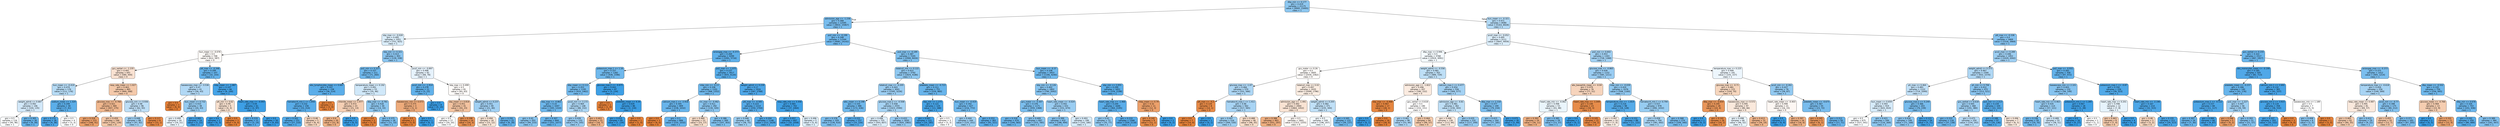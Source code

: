 digraph Tree {
node [shape=box, style="filled, rounded", color="black", fontname="helvetica"] ;
edge [fontname="helvetica"] ;
0 [label="dbp_min <= 0.177\ngini = 0.419\nsamples = 21175\nvalue = [9995, 23495]\nclass = 1", fillcolor="#8dc7f0"] ;
1 [label="admission_age <= -1.236\ngini = 0.368\nsamples = 12595\nvalue = [4832, 15067]\nclass = 1", fillcolor="#78bced"] ;
0 -> 1 [labeldistance=2.5, labelangle=45, headlabel="True"] ;
2 [label="sbp_max <= -0.028\ngini = 0.495\nsamples = 1051\nvalue = [751, 925]\nclass = 1", fillcolor="#daedfa"] ;
1 -> 2 ;
3 [label="bun_mean <= -0.076\ngini = 0.5\nsamples = 748\nvalue = [612, 587]\nclass = 0", fillcolor="#fefaf7"] ;
2 -> 3 ;
4 [label="gcs_verbal <= -1.235\ngini = 0.491\nsamples = 641\nvalue = [580, 444]\nclass = 0", fillcolor="#f9e1d1"] ;
3 -> 4 ;
5 [label="bun_mean <= -0.419\ngini = 0.474\nsamples = 176\nvalue = [111, 176]\nclass = 1", fillcolor="#b6dbf5"] ;
4 -> 5 ;
6 [label="weight_admit <= 0.687\ngini = 0.492\nsamples = 146\nvalue = [104, 135]\nclass = 1", fillcolor="#d2e8f9"] ;
5 -> 6 ;
7 [label="gini = 0.5\nsamples = 116\nvalue = [95, 96]\nclass = 1", fillcolor="#fdfeff"] ;
6 -> 7 ;
8 [label="gini = 0.305\nsamples = 30\nvalue = [9, 39]\nclass = 1", fillcolor="#67b4eb"] ;
6 -> 8 ;
9 [label="sodium_mean <= 1.324\ngini = 0.249\nsamples = 30\nvalue = [7, 41]\nclass = 1", fillcolor="#5baee9"] ;
5 -> 9 ;
10 [label="gini = 0.172\nsamples = 26\nvalue = [4, 38]\nclass = 1", fillcolor="#4ea7e8"] ;
9 -> 10 ;
11 [label="gini = 0.5\nsamples = 4\nvalue = [3, 3]\nclass = 0", fillcolor="#ffffff"] ;
9 -> 11 ;
12 [label="resp_rate_mean <= 1.027\ngini = 0.463\nsamples = 465\nvalue = [469, 268]\nclass = 0", fillcolor="#f4c9aa"] ;
4 -> 12 ;
13 [label="glucose_max <= -0.766\ngini = 0.421\nsamples = 369\nvalue = [407, 175]\nclass = 0", fillcolor="#f0b78e"] ;
12 -> 13 ;
14 [label="gini = 0.318\nsamples = 123\nvalue = [166, 41]\nclass = 0", fillcolor="#eba06a"] ;
13 -> 14 ;
15 [label="gini = 0.459\nsamples = 246\nvalue = [241, 134]\nclass = 0", fillcolor="#f3c7a7"] ;
13 -> 15 ;
16 [label="glucose_min <= 0.936\ngini = 0.48\nsamples = 96\nvalue = [62, 93]\nclass = 1", fillcolor="#bddef6"] ;
12 -> 16 ;
17 [label="gini = 0.448\nsamples = 88\nvalue = [47, 92]\nclass = 1", fillcolor="#9ecff2"] ;
16 -> 17 ;
18 [label="gini = 0.117\nsamples = 8\nvalue = [15, 1]\nclass = 0", fillcolor="#e78946"] ;
16 -> 18 ;
19 [label="ptt_max <= -0.348\ngini = 0.299\nsamples = 107\nvalue = [32, 143]\nclass = 1", fillcolor="#65b3eb"] ;
3 -> 19 ;
20 [label="baseexcess_max <= -3.536\ngini = 0.47\nsamples = 41\nvalue = [26, 43]\nclass = 1", fillcolor="#b1d8f5"] ;
19 -> 20 ;
21 [label="gini = 0.0\nsamples = 3\nvalue = [6, 0]\nclass = 0", fillcolor="#e58139"] ;
20 -> 21 ;
22 [label="bun_mean <= 0.732\ngini = 0.433\nsamples = 38\nvalue = [20, 43]\nclass = 1", fillcolor="#95cbf1"] ;
20 -> 22 ;
23 [label="gini = 0.499\nsamples = 24\nvalue = [19, 21]\nclass = 1", fillcolor="#ecf6fd"] ;
22 -> 23 ;
24 [label="gini = 0.083\nsamples = 14\nvalue = [1, 22]\nclass = 1", fillcolor="#42a1e6"] ;
22 -> 24 ;
25 [label="mbp_mean <= -1.887\ngini = 0.107\nsamples = 66\nvalue = [6, 100]\nclass = 1", fillcolor="#45a3e7"] ;
19 -> 25 ;
26 [label="ptt_min <= 0.62\ngini = 0.49\nsamples = 5\nvalue = [4, 3]\nclass = 0", fillcolor="#f8e0ce"] ;
25 -> 26 ;
27 [label="gini = 0.0\nsamples = 2\nvalue = [0, 3]\nclass = 1", fillcolor="#399de5"] ;
26 -> 27 ;
28 [label="gini = 0.0\nsamples = 3\nvalue = [4, 0]\nclass = 0", fillcolor="#e58139"] ;
26 -> 28 ;
29 [label="heart_rate_max <= -0.093\ngini = 0.04\nsamples = 61\nvalue = [2, 97]\nclass = 1", fillcolor="#3d9fe6"] ;
25 -> 29 ;
30 [label="gini = 0.219\nsamples = 11\nvalue = [2, 14]\nclass = 1", fillcolor="#55abe9"] ;
29 -> 30 ;
31 [label="gini = 0.0\nsamples = 50\nvalue = [0, 83]\nclass = 1", fillcolor="#399de5"] ;
29 -> 31 ;
32 [label="sbp_min <= 0.321\ngini = 0.413\nsamples = 303\nvalue = [139, 338]\nclass = 1", fillcolor="#8ac5f0"] ;
2 -> 32 ;
33 [label="po2_min <= 0.327\ngini = 0.337\nsamples = 211\nvalue = [71, 260]\nclass = 1", fillcolor="#6fb8ec"] ;
32 -> 33 ;
34 [label="abs_lymphocytes_mean <= 0.687\ngini = 0.247\nsamples = 158\nvalue = [36, 214]\nclass = 1", fillcolor="#5aade9"] ;
33 -> 34 ;
35 [label="hematocrit_min.1 <= 1.856\ngini = 0.232\nsamples = 156\nvalue = [33, 214]\nclass = 1", fillcolor="#58ace9"] ;
34 -> 35 ;
36 [label="gini = 0.202\nsamples = 151\nvalue = [27, 210]\nclass = 1", fillcolor="#52aae8"] ;
35 -> 36 ;
37 [label="gini = 0.48\nsamples = 5\nvalue = [6, 4]\nclass = 0", fillcolor="#f6d5bd"] ;
35 -> 37 ;
38 [label="gini = 0.0\nsamples = 2\nvalue = [3, 0]\nclass = 0", fillcolor="#e58139"] ;
34 -> 38 ;
39 [label="temperature_mean <= 0.192\ngini = 0.491\nsamples = 53\nvalue = [35, 46]\nclass = 1", fillcolor="#d0e8f9"] ;
33 -> 39 ;
40 [label="chloride_mean <= 1.977\ngini = 0.472\nsamples = 23\nvalue = [21, 13]\nclass = 0", fillcolor="#f5cfb4"] ;
39 -> 40 ;
41 [label="gini = 0.4\nsamples = 20\nvalue = [21, 8]\nclass = 0", fillcolor="#efb184"] ;
40 -> 41 ;
42 [label="gini = 0.0\nsamples = 3\nvalue = [0, 5]\nclass = 1", fillcolor="#399de5"] ;
40 -> 42 ;
43 [label="dbp_max <= -0.781\ngini = 0.418\nsamples = 30\nvalue = [14, 33]\nclass = 1", fillcolor="#8dc7f0"] ;
39 -> 43 ;
44 [label="gini = 0.0\nsamples = 2\nvalue = [3, 0]\nclass = 0", fillcolor="#e58139"] ;
43 -> 44 ;
45 [label="gini = 0.375\nsamples = 28\nvalue = [11, 33]\nclass = 1", fillcolor="#7bbeee"] ;
43 -> 45 ;
46 [label="pco2_min <= -0.897\ngini = 0.498\nsamples = 92\nvalue = [68, 78]\nclass = 1", fillcolor="#e6f2fc"] ;
32 -> 46 ;
47 [label="pco2_min <= -1.914\ngini = 0.278\nsamples = 11\nvalue = [3, 15]\nclass = 1", fillcolor="#61b1ea"] ;
46 -> 47 ;
48 [label="baseexcess_min <= 0.073\ngini = 0.375\nsamples = 3\nvalue = [3, 1]\nclass = 0", fillcolor="#eeab7b"] ;
47 -> 48 ;
49 [label="gini = 0.0\nsamples = 2\nvalue = [3, 0]\nclass = 0", fillcolor="#e58139"] ;
48 -> 49 ;
50 [label="gini = 0.0\nsamples = 1\nvalue = [0, 1]\nclass = 1", fillcolor="#399de5"] ;
48 -> 50 ;
51 [label="gini = 0.0\nsamples = 8\nvalue = [0, 14]\nclass = 1", fillcolor="#399de5"] ;
47 -> 51 ;
52 [label="sbp_max <= 0.499\ngini = 0.5\nsamples = 81\nvalue = [65, 63]\nclass = 0", fillcolor="#fefbf9"] ;
46 -> 52 ;
53 [label="sbp_mean <= 0.818\ngini = 0.451\nsamples = 41\nvalue = [44, 23]\nclass = 0", fillcolor="#f3c3a0"] ;
52 -> 53 ;
54 [label="gini = 0.5\nsamples = 27\nvalue = [20, 20]\nclass = 0", fillcolor="#ffffff"] ;
53 -> 54 ;
55 [label="gini = 0.198\nsamples = 14\nvalue = [24, 3]\nclass = 0", fillcolor="#e89152"] ;
53 -> 55 ;
56 [label="weight_admit <= 0.237\ngini = 0.451\nsamples = 40\nvalue = [21, 40]\nclass = 1", fillcolor="#a1d0f3"] ;
52 -> 56 ;
57 [label="gini = 0.494\nsamples = 18\nvalue = [15, 12]\nclass = 0", fillcolor="#fae6d7"] ;
56 -> 57 ;
58 [label="gini = 0.291\nsamples = 22\nvalue = [6, 28]\nclass = 1", fillcolor="#63b2eb"] ;
56 -> 58 ;
59 [label="po2_min <= -0.199\ngini = 0.348\nsamples = 11544\nvalue = [4081, 14142]\nclass = 1", fillcolor="#72b9ed"] ;
1 -> 59 ;
60 [label="aniongap_max <= -0.373\ngini = 0.269\nsamples = 4299\nvalue = [1091, 5716]\nclass = 1", fillcolor="#5fb0ea"] ;
59 -> 60 ;
61 [label="potassium_max.1 <= 1.16\ngini = 0.337\nsamples = 1282\nvalue = [436, 1596]\nclass = 1", fillcolor="#6fb8ec"] ;
60 -> 61 ;
62 [label="dbp_mean <= 0.112\ngini = 0.353\nsamples = 1195\nvalue = [433, 1462]\nclass = 1", fillcolor="#74baed"] ;
61 -> 62 ;
63 [label="sbp_max <= -0.863\ngini = 0.33\nsamples = 1047\nvalue = [345, 1310]\nclass = 1", fillcolor="#6db7ec"] ;
62 -> 63 ;
64 [label="gini = 0.41\nsamples = 203\nvalue = [94, 233]\nclass = 1", fillcolor="#89c5ef"] ;
63 -> 64 ;
65 [label="gini = 0.307\nsamples = 844\nvalue = [251, 1077]\nclass = 1", fillcolor="#67b4eb"] ;
63 -> 65 ;
66 [label="pco2_min <= 3.172\ngini = 0.464\nsamples = 148\nvalue = [88, 152]\nclass = 1", fillcolor="#acd6f4"] ;
62 -> 66 ;
67 [label="gini = 0.439\nsamples = 133\nvalue = [70, 145]\nclass = 1", fillcolor="#99ccf2"] ;
66 -> 67 ;
68 [label="gini = 0.403\nsamples = 15\nvalue = [18, 7]\nclass = 0", fillcolor="#efb286"] ;
66 -> 68 ;
69 [label="glucose_max.2 <= -0.875\ngini = 0.043\nsamples = 87\nvalue = [3, 134]\nclass = 1", fillcolor="#3d9fe6"] ;
61 -> 69 ;
70 [label="gini = 0.0\nsamples = 1\nvalue = [1, 0]\nclass = 0", fillcolor="#e58139"] ;
69 -> 70 ;
71 [label="platelets_mean <= 4.34\ngini = 0.029\nsamples = 86\nvalue = [2, 134]\nclass = 1", fillcolor="#3c9ee5"] ;
69 -> 71 ;
72 [label="gini = 0.015\nsamples = 85\nvalue = [1, 134]\nclass = 1", fillcolor="#3a9ee5"] ;
71 -> 72 ;
73 [label="gini = 0.0\nsamples = 1\nvalue = [1, 0]\nclass = 0", fillcolor="#e58139"] ;
71 -> 73 ;
74 [label="po2_max <= -1.075\ngini = 0.237\nsamples = 3017\nvalue = [655, 4120]\nclass = 1", fillcolor="#58ade9"] ;
60 -> 74 ;
75 [label="mbp_min <= -0.13\ngini = 0.336\nsamples = 1101\nvalue = [368, 1352]\nclass = 1", fillcolor="#6fb8ec"] ;
74 -> 75 ;
76 [label="calcium_max.1 <= -2.918\ngini = 0.305\nsamples = 809\nvalue = [238, 1032]\nclass = 1", fillcolor="#67b4eb"] ;
75 -> 76 ;
77 [label="gini = 0.0\nsamples = 3\nvalue = [6, 0]\nclass = 0", fillcolor="#e58139"] ;
76 -> 77 ;
78 [label="gini = 0.3\nsamples = 806\nvalue = [232, 1032]\nclass = 1", fillcolor="#66b3eb"] ;
76 -> 78 ;
79 [label="inr_max <= -0.462\ngini = 0.411\nsamples = 292\nvalue = [130, 320]\nclass = 1", fillcolor="#89c5f0"] ;
75 -> 79 ;
80 [label="gini = 0.489\nsamples = 23\nvalue = [23, 17]\nclass = 0", fillcolor="#f8decb"] ;
79 -> 80 ;
81 [label="gini = 0.386\nsamples = 269\nvalue = [107, 303]\nclass = 1", fillcolor="#7fc0ee"] ;
79 -> 81 ;
82 [label="weight_admit <= 0.239\ngini = 0.17\nsamples = 1916\nvalue = [287, 2768]\nclass = 1", fillcolor="#4ea7e8"] ;
74 -> 82 ;
83 [label="ptt_max <= -0.585\ngini = 0.223\nsamples = 1214\nvalue = [250, 1704]\nclass = 1", fillcolor="#56abe9"] ;
82 -> 83 ;
84 [label="gini = 0.446\nsamples = 66\nvalue = [38, 75]\nclass = 1", fillcolor="#9dcff2"] ;
83 -> 84 ;
85 [label="gini = 0.204\nsamples = 1148\nvalue = [212, 1629]\nclass = 1", fillcolor="#53aae8"] ;
83 -> 85 ;
86 [label="resp_rate_min <= 3.356\ngini = 0.065\nsamples = 702\nvalue = [37, 1064]\nclass = 1", fillcolor="#40a0e6"] ;
82 -> 86 ;
87 [label="gini = 0.057\nsamples = 697\nvalue = [32, 1058]\nclass = 1", fillcolor="#3fa0e6"] ;
86 -> 87 ;
88 [label="gini = 0.496\nsamples = 5\nvalue = [5, 6]\nclass = 1", fillcolor="#deeffb"] ;
86 -> 88 ;
89 [label="po2_max <= -0.189\ngini = 0.387\nsamples = 7245\nvalue = [2990, 8426]\nclass = 1", fillcolor="#7fc0ee"] ;
59 -> 89 ;
90 [label="totalco2_min <= 0.122\ngini = 0.423\nsamples = 3792\nvalue = [1824, 4186]\nclass = 1", fillcolor="#8fc8f0"] ;
89 -> 90 ;
91 [label="totalco2_max <= -0.205\ngini = 0.443\nsamples = 3041\nvalue = [1595, 3226]\nclass = 1", fillcolor="#9bcdf2"] ;
90 -> 91 ;
92 [label="wbc_mean <= 0.198\ngini = 0.335\nsamples = 486\nvalue = [172, 636]\nclass = 1", fillcolor="#6fb8ec"] ;
91 -> 92 ;
93 [label="gini = 0.378\nsamples = 329\nvalue = [139, 410]\nclass = 1", fillcolor="#7cbeee"] ;
92 -> 93 ;
94 [label="gini = 0.222\nsamples = 157\nvalue = [33, 226]\nclass = 1", fillcolor="#56abe9"] ;
92 -> 94 ;
95 [label="glucose_max.2 <= -0.508\ngini = 0.458\nsamples = 2555\nvalue = [1423, 2590]\nclass = 1", fillcolor="#a6d3f3"] ;
91 -> 95 ;
96 [label="gini = 0.496\nsamples = 725\nvalue = [503, 607]\nclass = 1", fillcolor="#ddeefb"] ;
95 -> 96 ;
97 [label="gini = 0.433\nsamples = 1830\nvalue = [920, 1983]\nclass = 1", fillcolor="#95caf1"] ;
95 -> 97 ;
98 [label="platelets_mean <= -0.723\ngini = 0.311\nsamples = 751\nvalue = [229, 960]\nclass = 1", fillcolor="#68b4eb"] ;
90 -> 98 ;
99 [label="sbp_min <= 1.275\ngini = 0.121\nsamples = 124\nvalue = [13, 188]\nclass = 1", fillcolor="#47a4e7"] ;
98 -> 99 ;
100 [label="gini = 0.097\nsamples = 121\nvalue = [10, 185]\nclass = 1", fillcolor="#44a2e6"] ;
99 -> 100 ;
101 [label="gini = 0.5\nsamples = 3\nvalue = [3, 3]\nclass = 0", fillcolor="#ffffff"] ;
99 -> 101 ;
102 [label="bun_mean <= -0.419\ngini = 0.342\nsamples = 627\nvalue = [216, 772]\nclass = 1", fillcolor="#70b8ec"] ;
98 -> 102 ;
103 [label="gini = 0.444\nsamples = 244\nvalue = [125, 251]\nclass = 1", fillcolor="#9ccef2"] ;
102 -> 103 ;
104 [label="gini = 0.253\nsamples = 383\nvalue = [91, 521]\nclass = 1", fillcolor="#5caeea"] ;
102 -> 104 ;
105 [label="bun_mean <= -0.37\ngini = 0.338\nsamples = 3453\nvalue = [1166, 4240]\nclass = 1", fillcolor="#6fb8ec"] ;
89 -> 105 ;
106 [label="sbp_min <= -0.126\ngini = 0.402\nsamples = 1802\nvalue = [790, 2042]\nclass = 1", fillcolor="#86c3ef"] ;
105 -> 106 ;
107 [label="gcs_motor <= -0.307\ngini = 0.376\nsamples = 1171\nvalue = [459, 1368]\nclass = 1", fillcolor="#7bbeee"] ;
106 -> 107 ;
108 [label="gini = 0.318\nsamples = 474\nvalue = [144, 583]\nclass = 1", fillcolor="#6ab5eb"] ;
107 -> 108 ;
109 [label="gini = 0.409\nsamples = 697\nvalue = [315, 785]\nclass = 1", fillcolor="#88c4ef"] ;
107 -> 109 ;
110 [label="heart_rate_mean <= -0.024\ngini = 0.442\nsamples = 631\nvalue = [331, 674]\nclass = 1", fillcolor="#9acdf2"] ;
106 -> 110 ;
111 [label="gini = 0.399\nsamples = 432\nvalue = [188, 494]\nclass = 1", fillcolor="#84c2ef"] ;
110 -> 111 ;
112 [label="gini = 0.493\nsamples = 199\nvalue = [143, 180]\nclass = 1", fillcolor="#d6ebfa"] ;
110 -> 112 ;
113 [label="sbp_min <= 2.055\ngini = 0.249\nsamples = 1651\nvalue = [376, 2198]\nclass = 1", fillcolor="#5baee9"] ;
105 -> 113 ;
114 [label="heart_rate_max <= -1.466\ngini = 0.244\nsamples = 1640\nvalue = [364, 2195]\nclass = 1", fillcolor="#5aade9"] ;
113 -> 114 ;
115 [label="gini = 0.43\nsamples = 72\nvalue = [35, 77]\nclass = 1", fillcolor="#93caf1"] ;
114 -> 115 ;
116 [label="gini = 0.233\nsamples = 1568\nvalue = [329, 2118]\nclass = 1", fillcolor="#58ace9"] ;
114 -> 116 ;
117 [label="mbp_mean <= 0.79\ngini = 0.32\nsamples = 11\nvalue = [12, 3]\nclass = 0", fillcolor="#eca06a"] ;
113 -> 117 ;
118 [label="gini = 0.142\nsamples = 9\nvalue = [12, 1]\nclass = 0", fillcolor="#e78c49"] ;
117 -> 118 ;
119 [label="gini = 0.0\nsamples = 2\nvalue = [0, 2]\nclass = 1", fillcolor="#399de5"] ;
117 -> 119 ;
120 [label="bun_mean <= -0.321\ngini = 0.471\nsamples = 8580\nvalue = [5163, 8428]\nclass = 1", fillcolor="#b2d9f5"] ;
0 -> 120 [labeldistance=2.5, labelangle=-45, headlabel="False"] ;
121 [label="pco2_max <= -0.052\ngini = 0.495\nsamples = 5111\nvalue = [3647, 4459]\nclass = 1", fillcolor="#dbedfa"] ;
120 -> 121 ;
122 [label="dbp_max <= 0.946\ngini = 0.5\nsamples = 3768\nvalue = [2919, 3091]\nclass = 1", fillcolor="#f4fafe"] ;
121 -> 122 ;
123 [label="gcs_motor <= 0.26\ngini = 0.5\nsamples = 3005\nvalue = [2430, 2362]\nclass = 0", fillcolor="#fefbf9"] ;
122 -> 123 ;
124 [label="glucose_max <= -1.07\ngini = 0.466\nsamples = 570\nvalue = [331, 566]\nclass = 1", fillcolor="#add6f4"] ;
123 -> 124 ;
125 [label="ptt_max <= -0.2\ngini = 0.124\nsamples = 8\nvalue = [14, 1]\nclass = 0", fillcolor="#e78a47"] ;
124 -> 125 ;
126 [label="gini = 0.0\nsamples = 7\nvalue = [14, 0]\nclass = 0", fillcolor="#e58139"] ;
125 -> 126 ;
127 [label="gini = 0.0\nsamples = 1\nvalue = [0, 1]\nclass = 1", fillcolor="#399de5"] ;
125 -> 127 ;
128 [label="hematocrit_max.1 <= 1.411\ngini = 0.46\nsamples = 562\nvalue = [317, 565]\nclass = 1", fillcolor="#a8d4f4"] ;
124 -> 128 ;
129 [label="gini = 0.447\nsamples = 516\nvalue = [269, 530]\nclass = 1", fillcolor="#9dcff2"] ;
128 -> 129 ;
130 [label="gini = 0.488\nsamples = 46\nvalue = [48, 35]\nclass = 0", fillcolor="#f8ddc9"] ;
128 -> 130 ;
131 [label="totalco2_max <= 0.02\ngini = 0.497\nsamples = 2435\nvalue = [2099, 1796]\nclass = 0", fillcolor="#fbede2"] ;
123 -> 131 ;
132 [label="admission_age <= -1.491\ngini = 0.492\nsamples = 2064\nvalue = [1864, 1452]\nclass = 0", fillcolor="#f9e3d3"] ;
131 -> 132 ;
133 [label="gini = 0.388\nsamples = 463\nvalue = [551, 197]\nclass = 0", fillcolor="#eeae80"] ;
132 -> 133 ;
134 [label="gini = 0.5\nsamples = 1601\nvalue = [1313, 1255]\nclass = 0", fillcolor="#fef9f6"] ;
132 -> 134 ;
135 [label="weight_admit <= 0.205\ngini = 0.482\nsamples = 371\nvalue = [235, 344]\nclass = 1", fillcolor="#c0e0f7"] ;
131 -> 135 ;
136 [label="gini = 0.5\nsamples = 249\nvalue = [196, 207]\nclass = 1", fillcolor="#f4fafe"] ;
135 -> 136 ;
137 [label="gini = 0.345\nsamples = 122\nvalue = [39, 137]\nclass = 1", fillcolor="#71b9ec"] ;
135 -> 137 ;
138 [label="weight_admit <= -0.556\ngini = 0.481\nsamples = 763\nvalue = [489, 729]\nclass = 1", fillcolor="#bedff6"] ;
122 -> 138 ;
139 [label="admission_age <= -1.822\ngini = 0.496\nsamples = 207\nvalue = [180, 152]\nclass = 0", fillcolor="#fbebe0"] ;
138 -> 139 ;
140 [label="sbp_max <= -0.468\ngini = 0.067\nsamples = 17\nvalue = [28, 1]\nclass = 0", fillcolor="#e68640"] ;
139 -> 140 ;
141 [label="gini = 0.0\nsamples = 1\nvalue = [0, 1]\nclass = 1", fillcolor="#399de5"] ;
140 -> 141 ;
142 [label="gini = 0.0\nsamples = 16\nvalue = [28, 0]\nclass = 0", fillcolor="#e58139"] ;
140 -> 142 ;
143 [label="gcs_verbal <= 0.618\ngini = 0.5\nsamples = 190\nvalue = [152, 151]\nclass = 0", fillcolor="#fffefe"] ;
139 -> 143 ;
144 [label="gini = 0.461\nsamples = 96\nvalue = [53, 94]\nclass = 1", fillcolor="#a9d4f4"] ;
143 -> 144 ;
145 [label="gini = 0.464\nsamples = 94\nvalue = [99, 57]\nclass = 0", fillcolor="#f4caab"] ;
143 -> 145 ;
146 [label="calcium_max.1 <= 0.477\ngini = 0.454\nsamples = 556\nvalue = [309, 577]\nclass = 1", fillcolor="#a3d1f3"] ;
138 -> 146 ;
147 [label="admission_age <= -0.81\ngini = 0.481\nsamples = 362\nvalue = [230, 343]\nclass = 1", fillcolor="#bedff6"] ;
146 -> 147 ;
148 [label="gini = 0.496\nsamples = 130\nvalue = [113, 94]\nclass = 0", fillcolor="#fbeade"] ;
147 -> 148 ;
149 [label="gini = 0.435\nsamples = 232\nvalue = [117, 249]\nclass = 1", fillcolor="#96cbf1"] ;
147 -> 149 ;
150 [label="dbp_max <= 2.318\ngini = 0.377\nsamples = 194\nvalue = [79, 234]\nclass = 1", fillcolor="#7cbeee"] ;
146 -> 150 ;
151 [label="gini = 0.415\nsamples = 164\nvalue = [77, 185]\nclass = 1", fillcolor="#8bc6f0"] ;
150 -> 151 ;
152 [label="gini = 0.075\nsamples = 30\nvalue = [2, 49]\nclass = 1", fillcolor="#41a1e6"] ;
150 -> 152 ;
153 [label="po2_min <= 0.602\ngini = 0.453\nsamples = 1343\nvalue = [728, 1368]\nclass = 1", fillcolor="#a2d1f3"] ;
121 -> 153 ;
154 [label="glucose_max <= -0.865\ngini = 0.439\nsamples = 1152\nvalue = [585, 1211]\nclass = 1", fillcolor="#99ccf2"] ;
153 -> 154 ;
155 [label="abs_basophils_mean <= -0.04\ngini = 0.479\nsamples = 76\nvalue = [77, 51]\nclass = 0", fillcolor="#f6d4bc"] ;
154 -> 155 ;
156 [label="heart_rate_min <= -0.062\ngini = 0.498\nsamples = 53\nvalue = [43, 48]\nclass = 1", fillcolor="#eaf5fc"] ;
155 -> 156 ;
157 [label="gini = 0.393\nsamples = 24\nvalue = [30, 11]\nclass = 0", fillcolor="#efaf82"] ;
156 -> 157 ;
158 [label="gini = 0.385\nsamples = 29\nvalue = [13, 37]\nclass = 1", fillcolor="#7fbfee"] ;
156 -> 158 ;
159 [label="heart_rate_max <= -1.049\ngini = 0.149\nsamples = 23\nvalue = [34, 3]\nclass = 0", fillcolor="#e78c4a"] ;
155 -> 159 ;
160 [label="gini = 0.0\nsamples = 1\nvalue = [0, 1]\nclass = 1", fillcolor="#399de5"] ;
159 -> 160 ;
161 [label="gini = 0.105\nsamples = 22\nvalue = [34, 2]\nclass = 0", fillcolor="#e78845"] ;
159 -> 161 ;
162 [label="mbp_min <= -0.039\ngini = 0.424\nsamples = 1076\nvalue = [508, 1160]\nclass = 1", fillcolor="#90c8f0"] ;
154 -> 162 ;
163 [label="temperature_min <= -1.814\ngini = 0.216\nsamples = 98\nvalue = [18, 128]\nclass = 1", fillcolor="#55abe9"] ;
162 -> 163 ;
164 [label="gini = 0.497\nsamples = 10\nvalue = [7, 6]\nclass = 0", fillcolor="#fbede3"] ;
163 -> 164 ;
165 [label="gini = 0.152\nsamples = 88\nvalue = [11, 122]\nclass = 1", fillcolor="#4ba6e7"] ;
163 -> 165 ;
166 [label="hematocrit_min.1 <= 0.794\ngini = 0.437\nsamples = 978\nvalue = [490, 1032]\nclass = 1", fillcolor="#97ccf1"] ;
162 -> 166 ;
167 [label="gini = 0.458\nsamples = 704\nvalue = [381, 692]\nclass = 1", fillcolor="#a6d3f3"] ;
166 -> 167 ;
168 [label="gini = 0.368\nsamples = 274\nvalue = [109, 340]\nclass = 1", fillcolor="#78bced"] ;
166 -> 168 ;
169 [label="temperature_max <= 0.225\ngini = 0.499\nsamples = 191\nvalue = [143, 157]\nclass = 1", fillcolor="#edf6fd"] ;
153 -> 169 ;
170 [label="glucose_max <= -0.71\ngini = 0.481\nsamples = 115\nvalue = [104, 70]\nclass = 0", fillcolor="#f6d6be"] ;
169 -> 170 ;
171 [label="dbp_max <= -0.654\ngini = 0.245\nsamples = 18\nvalue = [24, 4]\nclass = 0", fillcolor="#e9965a"] ;
170 -> 171 ;
172 [label="gini = 0.0\nsamples = 2\nvalue = [0, 2]\nclass = 1", fillcolor="#399de5"] ;
171 -> 172 ;
173 [label="gini = 0.142\nsamples = 16\nvalue = [24, 2]\nclass = 0", fillcolor="#e78c49"] ;
171 -> 173 ;
174 [label="baseexcess_max <= 0.572\ngini = 0.495\nsamples = 97\nvalue = [80, 66]\nclass = 0", fillcolor="#fae9dc"] ;
170 -> 174 ;
175 [label="gini = 0.498\nsamples = 66\nvalue = [46, 52]\nclass = 1", fillcolor="#e8f4fc"] ;
174 -> 175 ;
176 [label="gini = 0.413\nsamples = 31\nvalue = [34, 14]\nclass = 0", fillcolor="#f0b58b"] ;
174 -> 176 ;
177 [label="pco2_min <= -0.261\ngini = 0.427\nsamples = 76\nvalue = [39, 87]\nclass = 1", fillcolor="#92c9f1"] ;
169 -> 177 ;
178 [label="heart_rate_mean <= -0.403\ngini = 0.499\nsamples = 21\nvalue = [16, 15]\nclass = 0", fillcolor="#fdf7f3"] ;
177 -> 178 ;
179 [label="gini = 0.0\nsamples = 5\nvalue = [0, 9]\nclass = 1", fillcolor="#399de5"] ;
178 -> 179 ;
180 [label="gini = 0.397\nsamples = 16\nvalue = [16, 6]\nclass = 0", fillcolor="#efb083"] ;
178 -> 180 ;
181 [label="platelets_mean <= -0.675\ngini = 0.367\nsamples = 55\nvalue = [23, 72]\nclass = 1", fillcolor="#78bced"] ;
177 -> 181 ;
182 [label="gini = 0.245\nsamples = 5\nvalue = [6, 1]\nclass = 0", fillcolor="#e9965a"] ;
181 -> 182 ;
183 [label="gini = 0.312\nsamples = 50\nvalue = [17, 71]\nclass = 1", fillcolor="#68b4eb"] ;
181 -> 183 ;
184 [label="ptt_max <= -0.338\ngini = 0.4\nsamples = 3469\nvalue = [1516, 3969]\nclass = 1", fillcolor="#85c2ef"] ;
120 -> 184 ;
185 [label="pco2_max <= 0.289\ngini = 0.446\nsamples = 1952\nvalue = [1029, 2042]\nclass = 1", fillcolor="#9dcef2"] ;
184 -> 185 ;
186 [label="weight_admit <= 0.373\ngini = 0.467\nsamples = 1594\nvalue = [932, 1570]\nclass = 1", fillcolor="#afd7f4"] ;
185 -> 186 ;
187 [label="ph_max <= 0.464\ngini = 0.483\nsamples = 1122\nvalue = [719, 1049]\nclass = 1", fillcolor="#c1e0f7"] ;
186 -> 187 ;
188 [label="bun_mean <= 0.659\ngini = 0.493\nsamples = 919\nvalue = [643, 810]\nclass = 1", fillcolor="#d6ebfa"] ;
187 -> 188 ;
189 [label="gini = 0.5\nsamples = 675\nvalue = [527, 541]\nclass = 1", fillcolor="#fafcfe"] ;
188 -> 189 ;
190 [label="gini = 0.421\nsamples = 244\nvalue = [116, 269]\nclass = 1", fillcolor="#8ec7f0"] ;
188 -> 190 ;
191 [label="glucose_max.2 <= 0.249\ngini = 0.366\nsamples = 203\nvalue = [76, 239]\nclass = 1", fillcolor="#78bced"] ;
187 -> 191 ;
192 [label="gini = 0.418\nsamples = 149\nvalue = [71, 168]\nclass = 1", fillcolor="#8dc6f0"] ;
191 -> 192 ;
193 [label="gini = 0.123\nsamples = 54\nvalue = [5, 71]\nclass = 1", fillcolor="#47a4e7"] ;
191 -> 193 ;
194 [label="ph_min <= 0.706\ngini = 0.412\nsamples = 472\nvalue = [213, 521]\nclass = 1", fillcolor="#8ac5f0"] ;
186 -> 194 ;
195 [label="gcs_verbal <= 0.618\ngini = 0.445\nsamples = 368\nvalue = [191, 380]\nclass = 1", fillcolor="#9dcef2"] ;
194 -> 195 ;
196 [label="gini = 0.333\nsamples = 118\nvalue = [37, 138]\nclass = 1", fillcolor="#6eb7ec"] ;
195 -> 196 ;
197 [label="gini = 0.475\nsamples = 250\nvalue = [154, 242]\nclass = 1", fillcolor="#b7dbf6"] ;
195 -> 197 ;
198 [label="po2_min <= 2.213\ngini = 0.234\nsamples = 104\nvalue = [22, 141]\nclass = 1", fillcolor="#58ace9"] ;
194 -> 198 ;
199 [label="gini = 0.188\nsamples = 97\nvalue = [16, 136]\nclass = 1", fillcolor="#50a9e8"] ;
198 -> 199 ;
200 [label="gini = 0.496\nsamples = 7\nvalue = [6, 5]\nclass = 0", fillcolor="#fbeade"] ;
198 -> 200 ;
201 [label="po2_max <= -0.931\ngini = 0.283\nsamples = 358\nvalue = [97, 472]\nclass = 1", fillcolor="#62b1ea"] ;
185 -> 201 ;
202 [label="baseexcess_min <= 2.101\ngini = 0.403\nsamples = 132\nvalue = [58, 149]\nclass = 1", fillcolor="#86c3ef"] ;
201 -> 202 ;
203 [label="heart_rate_min <= 0.463\ngini = 0.435\nsamples = 114\nvalue = [57, 121]\nclass = 1", fillcolor="#96cbf1"] ;
202 -> 203 ;
204 [label="gini = 0.336\nsamples = 59\nvalue = [19, 70]\nclass = 1", fillcolor="#6fb8ec"] ;
203 -> 204 ;
205 [label="gini = 0.489\nsamples = 55\nvalue = [38, 51]\nclass = 1", fillcolor="#cde6f8"] ;
203 -> 205 ;
206 [label="potassium_min.1 <= 1.285\ngini = 0.067\nsamples = 18\nvalue = [1, 28]\nclass = 1", fillcolor="#40a0e6"] ;
202 -> 206 ;
207 [label="gini = 0.0\nsamples = 16\nvalue = [0, 27]\nclass = 1", fillcolor="#399de5"] ;
206 -> 207 ;
208 [label="gini = 0.5\nsamples = 2\nvalue = [1, 1]\nclass = 0", fillcolor="#ffffff"] ;
206 -> 208 ;
209 [label="potassium_max.1 <= -0.87\ngini = 0.192\nsamples = 226\nvalue = [39, 323]\nclass = 1", fillcolor="#51a9e8"] ;
201 -> 209 ;
210 [label="heart_rate_max <= 0.201\ngini = 0.498\nsamples = 12\nvalue = [7, 8]\nclass = 1", fillcolor="#e6f3fc"] ;
209 -> 210 ;
211 [label="gini = 0.463\nsamples = 8\nvalue = [7, 4]\nclass = 0", fillcolor="#f4c9aa"] ;
210 -> 211 ;
212 [label="gini = 0.0\nsamples = 4\nvalue = [0, 4]\nclass = 1", fillcolor="#399de5"] ;
210 -> 212 ;
213 [label="heart_rate_min <= -2.196\ngini = 0.167\nsamples = 214\nvalue = [32, 315]\nclass = 1", fillcolor="#4da7e8"] ;
209 -> 213 ;
214 [label="gini = 0.48\nsamples = 3\nvalue = [3, 2]\nclass = 0", fillcolor="#f6d5bd"] ;
213 -> 214 ;
215 [label="gini = 0.155\nsamples = 211\nvalue = [29, 313]\nclass = 1", fillcolor="#4ba6e7"] ;
213 -> 215 ;
216 [label="gcs_verbal <= 0.155\ngini = 0.322\nsamples = 1517\nvalue = [487, 1927]\nclass = 1", fillcolor="#6bb6ec"] ;
184 -> 216 ;
217 [label="abs_monocytes_mean <= -0.199\ngini = 0.185\nsamples = 505\nvalue = [82, 713]\nclass = 1", fillcolor="#50a8e8"] ;
216 -> 217 ;
218 [label="platelets_mean <= -0.237\ngini = 0.306\nsamples = 140\nvalue = [41, 176]\nclass = 1", fillcolor="#67b4eb"] ;
217 -> 218 ;
219 [label="potassium_max.1 <= -0.512\ngini = 0.157\nsamples = 84\nvalue = [11, 117]\nclass = 1", fillcolor="#4ca6e7"] ;
218 -> 219 ;
220 [label="gini = 0.307\nsamples = 24\nvalue = [7, 30]\nclass = 1", fillcolor="#67b4eb"] ;
219 -> 220 ;
221 [label="gini = 0.084\nsamples = 60\nvalue = [4, 87]\nclass = 1", fillcolor="#42a2e6"] ;
219 -> 221 ;
222 [label="po2_max <= -1.227\ngini = 0.447\nsamples = 56\nvalue = [30, 59]\nclass = 1", fillcolor="#9ecff2"] ;
218 -> 222 ;
223 [label="gini = 0.298\nsamples = 5\nvalue = [9, 2]\nclass = 0", fillcolor="#eb9d65"] ;
222 -> 223 ;
224 [label="gini = 0.393\nsamples = 51\nvalue = [21, 57]\nclass = 1", fillcolor="#82c1ef"] ;
222 -> 224 ;
225 [label="calcium_min.1 <= 2.691\ngini = 0.132\nsamples = 365\nvalue = [41, 537]\nclass = 1", fillcolor="#48a4e7"] ;
217 -> 225 ;
226 [label="glucose_min.2 <= 3.915\ngini = 0.119\nsamples = 358\nvalue = [36, 532]\nclass = 1", fillcolor="#46a4e7"] ;
225 -> 226 ;
227 [label="gini = 0.107\nsamples = 355\nvalue = [32, 532]\nclass = 1", fillcolor="#45a3e7"] ;
226 -> 227 ;
228 [label="gini = 0.0\nsamples = 3\nvalue = [4, 0]\nclass = 0", fillcolor="#e58139"] ;
226 -> 228 ;
229 [label="baseexcess_min <= 1.189\ngini = 0.5\nsamples = 7\nvalue = [5, 5]\nclass = 0", fillcolor="#ffffff"] ;
225 -> 229 ;
230 [label="gini = 0.408\nsamples = 6\nvalue = [2, 5]\nclass = 1", fillcolor="#88c4ef"] ;
229 -> 230 ;
231 [label="gini = 0.0\nsamples = 1\nvalue = [3, 0]\nclass = 0", fillcolor="#e58139"] ;
229 -> 231 ;
232 [label="aniongap_max <= -0.373\ngini = 0.375\nsamples = 1012\nvalue = [405, 1214]\nclass = 1", fillcolor="#7bbeee"] ;
216 -> 232 ;
233 [label="temperature_max <= -0.618\ngini = 0.459\nsamples = 256\nvalue = [149, 269]\nclass = 1", fillcolor="#a7d3f3"] ;
232 -> 233 ;
234 [label="resp_rate_mean <= 0.487\ngini = 0.495\nsamples = 81\nvalue = [69, 57]\nclass = 0", fillcolor="#fae9dd"] ;
233 -> 234 ;
235 [label="gini = 0.465\nsamples = 62\nvalue = [60, 35]\nclass = 0", fillcolor="#f4caac"] ;
234 -> 235 ;
236 [label="gini = 0.412\nsamples = 19\nvalue = [9, 22]\nclass = 1", fillcolor="#8ac5f0"] ;
234 -> 236 ;
237 [label="pco2_min <= -0.77\ngini = 0.398\nsamples = 175\nvalue = [80, 212]\nclass = 1", fillcolor="#84c2ef"] ;
233 -> 237 ;
238 [label="gini = 0.455\nsamples = 10\nvalue = [13, 7]\nclass = 0", fillcolor="#f3c5a4"] ;
237 -> 238 ;
239 [label="gini = 0.371\nsamples = 165\nvalue = [67, 205]\nclass = 1", fillcolor="#7abded"] ;
237 -> 239 ;
240 [label="dbp_mean <= -0.502\ngini = 0.335\nsamples = 756\nvalue = [256, 945]\nclass = 1", fillcolor="#6fb8ec"] ;
232 -> 240 ;
241 [label="glucose_mean <= -0.766\ngini = 0.469\nsamples = 13\nvalue = [15, 9]\nclass = 0", fillcolor="#f5cdb0"] ;
240 -> 241 ;
242 [label="gini = 0.0\nsamples = 2\nvalue = [0, 5]\nclass = 1", fillcolor="#399de5"] ;
241 -> 242 ;
243 [label="gini = 0.332\nsamples = 11\nvalue = [15, 4]\nclass = 0", fillcolor="#eca36e"] ;
241 -> 243 ;
244 [label="dbp_min <= 0.676\ngini = 0.326\nsamples = 743\nvalue = [241, 936]\nclass = 1", fillcolor="#6cb6ec"] ;
240 -> 244 ;
245 [label="gini = 0.242\nsamples = 359\nvalue = [80, 489]\nclass = 1", fillcolor="#59ade9"] ;
244 -> 245 ;
246 [label="gini = 0.389\nsamples = 384\nvalue = [161, 447]\nclass = 1", fillcolor="#80c0ee"] ;
244 -> 246 ;
}